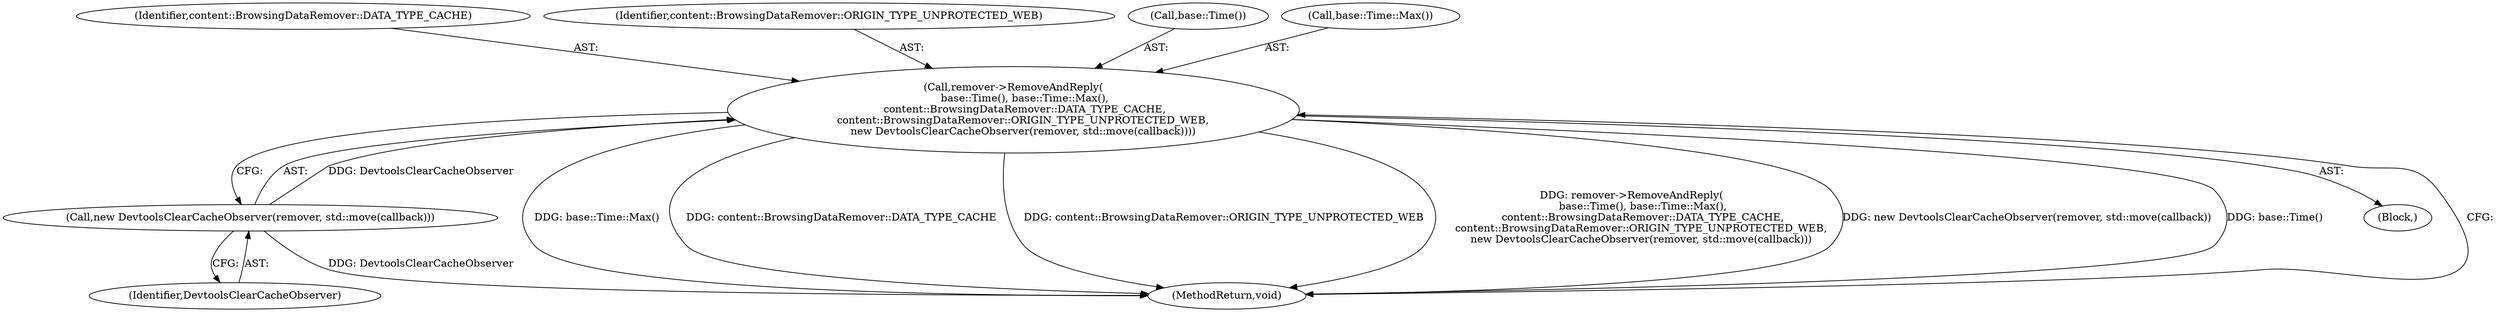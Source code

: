 digraph "0_Chrome_3c8e4852477d5b1e2da877808c998dc57db9460f_11@API" {
"1000115" [label="(Call,remover->RemoveAndReply(\n       base::Time(), base::Time::Max(),\n       content::BrowsingDataRemover::DATA_TYPE_CACHE,\n      content::BrowsingDataRemover::ORIGIN_TYPE_UNPROTECTED_WEB,\n      new DevtoolsClearCacheObserver(remover, std::move(callback))))"];
"1000120" [label="(Call,new DevtoolsClearCacheObserver(remover, std::move(callback)))"];
"1000118" [label="(Identifier,content::BrowsingDataRemover::DATA_TYPE_CACHE)"];
"1000121" [label="(Identifier,DevtoolsClearCacheObserver)"];
"1000122" [label="(MethodReturn,void)"];
"1000102" [label="(Block,)"];
"1000115" [label="(Call,remover->RemoveAndReply(\n       base::Time(), base::Time::Max(),\n       content::BrowsingDataRemover::DATA_TYPE_CACHE,\n      content::BrowsingDataRemover::ORIGIN_TYPE_UNPROTECTED_WEB,\n      new DevtoolsClearCacheObserver(remover, std::move(callback))))"];
"1000119" [label="(Identifier,content::BrowsingDataRemover::ORIGIN_TYPE_UNPROTECTED_WEB)"];
"1000116" [label="(Call,base::Time())"];
"1000120" [label="(Call,new DevtoolsClearCacheObserver(remover, std::move(callback)))"];
"1000117" [label="(Call,base::Time::Max())"];
"1000115" -> "1000102"  [label="AST: "];
"1000115" -> "1000120"  [label="CFG: "];
"1000116" -> "1000115"  [label="AST: "];
"1000117" -> "1000115"  [label="AST: "];
"1000118" -> "1000115"  [label="AST: "];
"1000119" -> "1000115"  [label="AST: "];
"1000120" -> "1000115"  [label="AST: "];
"1000122" -> "1000115"  [label="CFG: "];
"1000115" -> "1000122"  [label="DDG: base::Time::Max()"];
"1000115" -> "1000122"  [label="DDG: content::BrowsingDataRemover::DATA_TYPE_CACHE"];
"1000115" -> "1000122"  [label="DDG: content::BrowsingDataRemover::ORIGIN_TYPE_UNPROTECTED_WEB"];
"1000115" -> "1000122"  [label="DDG: remover->RemoveAndReply(\n       base::Time(), base::Time::Max(),\n       content::BrowsingDataRemover::DATA_TYPE_CACHE,\n      content::BrowsingDataRemover::ORIGIN_TYPE_UNPROTECTED_WEB,\n      new DevtoolsClearCacheObserver(remover, std::move(callback)))"];
"1000115" -> "1000122"  [label="DDG: new DevtoolsClearCacheObserver(remover, std::move(callback))"];
"1000115" -> "1000122"  [label="DDG: base::Time()"];
"1000120" -> "1000115"  [label="DDG: DevtoolsClearCacheObserver"];
"1000120" -> "1000121"  [label="CFG: "];
"1000121" -> "1000120"  [label="AST: "];
"1000120" -> "1000122"  [label="DDG: DevtoolsClearCacheObserver"];
}

